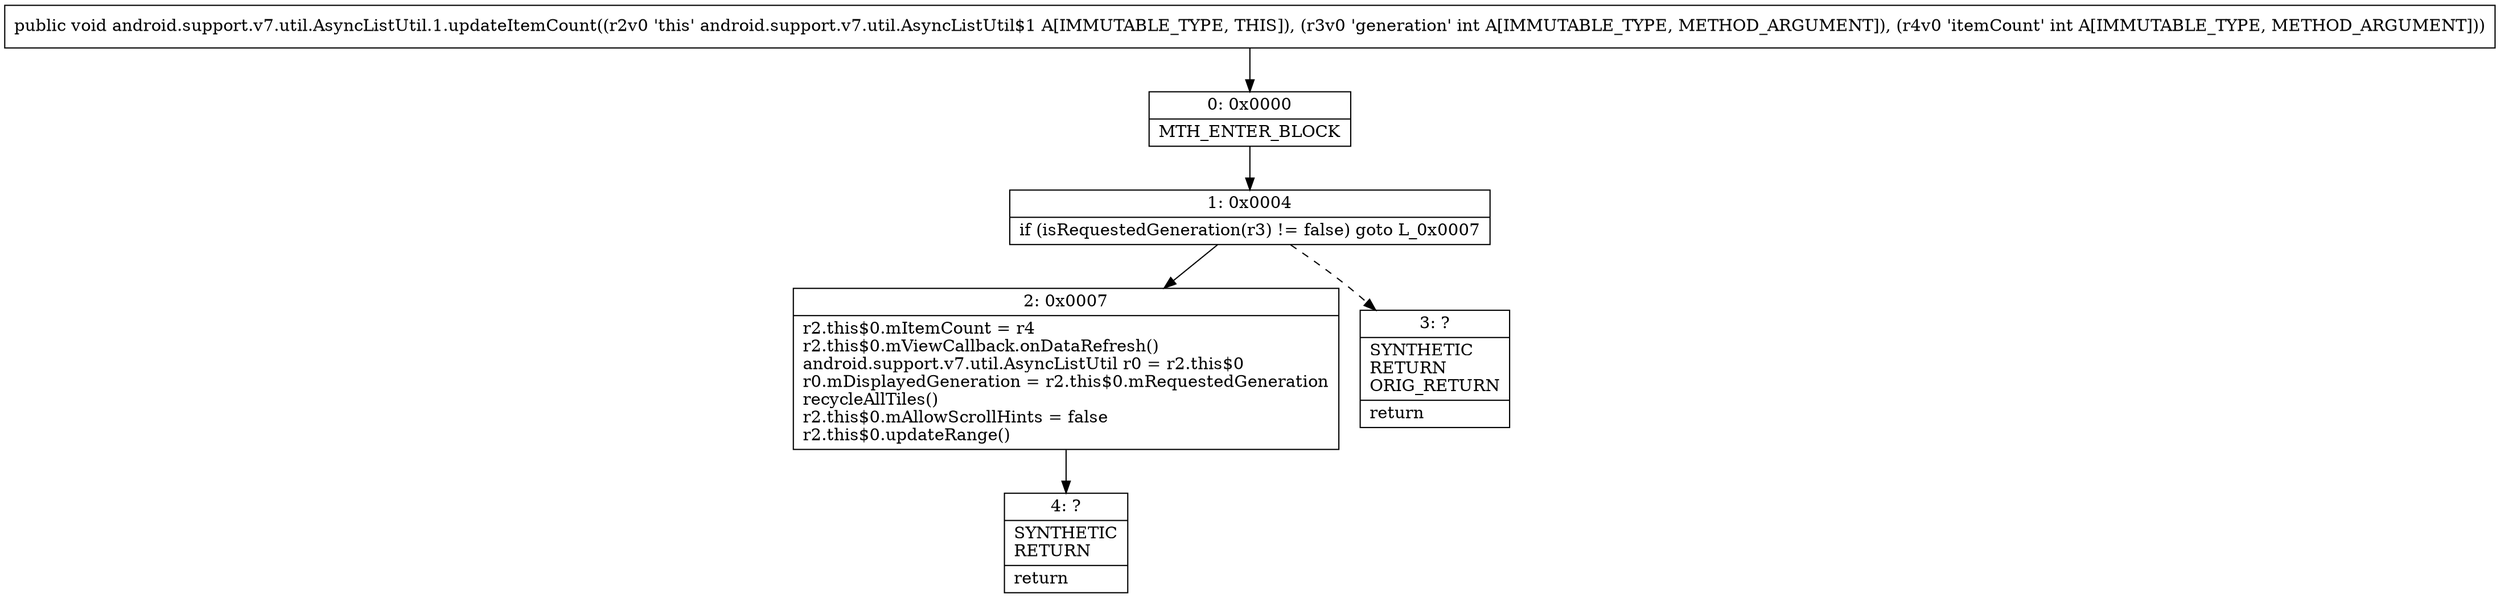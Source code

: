 digraph "CFG forandroid.support.v7.util.AsyncListUtil.1.updateItemCount(II)V" {
Node_0 [shape=record,label="{0\:\ 0x0000|MTH_ENTER_BLOCK\l}"];
Node_1 [shape=record,label="{1\:\ 0x0004|if (isRequestedGeneration(r3) != false) goto L_0x0007\l}"];
Node_2 [shape=record,label="{2\:\ 0x0007|r2.this$0.mItemCount = r4\lr2.this$0.mViewCallback.onDataRefresh()\landroid.support.v7.util.AsyncListUtil r0 = r2.this$0\lr0.mDisplayedGeneration = r2.this$0.mRequestedGeneration\lrecycleAllTiles()\lr2.this$0.mAllowScrollHints = false\lr2.this$0.updateRange()\l}"];
Node_3 [shape=record,label="{3\:\ ?|SYNTHETIC\lRETURN\lORIG_RETURN\l|return\l}"];
Node_4 [shape=record,label="{4\:\ ?|SYNTHETIC\lRETURN\l|return\l}"];
MethodNode[shape=record,label="{public void android.support.v7.util.AsyncListUtil.1.updateItemCount((r2v0 'this' android.support.v7.util.AsyncListUtil$1 A[IMMUTABLE_TYPE, THIS]), (r3v0 'generation' int A[IMMUTABLE_TYPE, METHOD_ARGUMENT]), (r4v0 'itemCount' int A[IMMUTABLE_TYPE, METHOD_ARGUMENT])) }"];
MethodNode -> Node_0;
Node_0 -> Node_1;
Node_1 -> Node_2;
Node_1 -> Node_3[style=dashed];
Node_2 -> Node_4;
}

